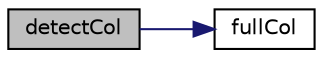digraph "detectCol"
{
  edge [fontname="Helvetica",fontsize="10",labelfontname="Helvetica",labelfontsize="10"];
  node [fontname="Helvetica",fontsize="10",shape=record];
  rankdir="LR";
  Node43 [label="detectCol",height=0.2,width=0.4,color="black", fillcolor="grey75", style="filled", fontcolor="black"];
  Node43 -> Node44 [color="midnightblue",fontsize="10",style="solid"];
  Node44 [label="fullCol",height=0.2,width=0.4,color="black", fillcolor="white", style="filled",URL="$update_8c.html#aebb74ac9ba3f8c734beba4617a6bf439"];
}
